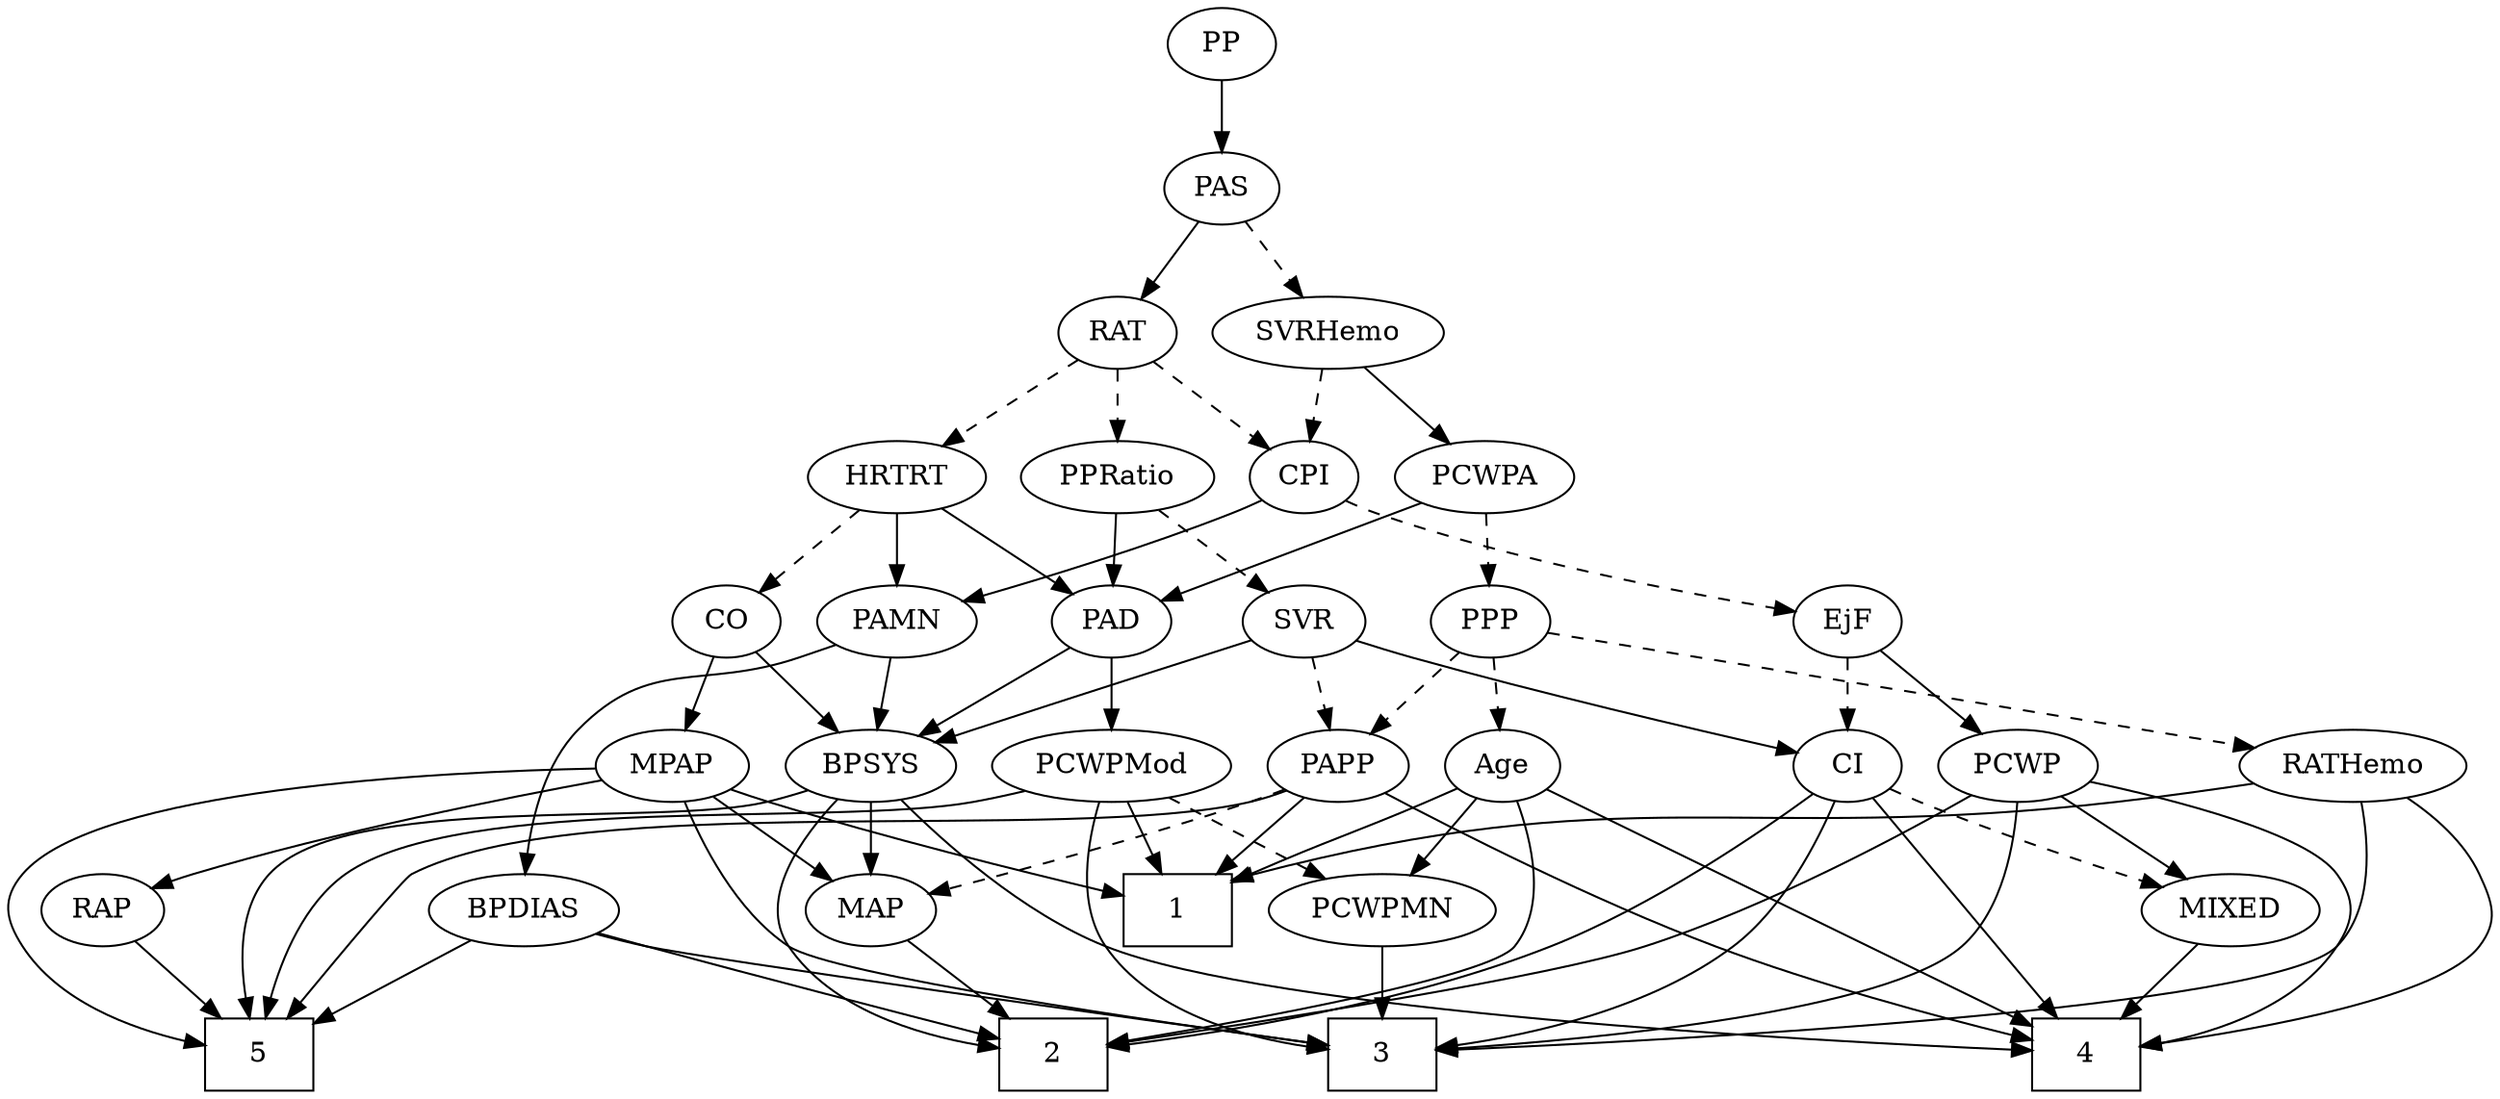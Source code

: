 strict digraph {
	graph [bb="0,0,1198.4,540"];
	node [label="\N"];
	1	[height=0.5,
		pos="633.25,90",
		shape=box,
		width=0.75];
	2	[height=0.5,
		pos="706.25,18",
		shape=box,
		width=0.75];
	3	[height=0.5,
		pos="538.25,18",
		shape=box,
		width=0.75];
	4	[height=0.5,
		pos="232.25,18",
		shape=box,
		width=0.75];
	5	[height=0.5,
		pos="1079.2,18",
		shape=box,
		width=0.75];
	Age	[height=0.5,
		pos="538.25,162",
		width=0.75];
	Age -> 1	[pos="e,609.85,108.24 555.67,148.16 568.51,138.7 586.32,125.58 601.64,114.29",
		style=solid];
	Age -> 2	[pos="e,678.93,23.439 519.85,148.74 495.69,131.15 458.62,97.995 479.25,72 491.05,57.128 607.51,35.583 668.86,25.137",
		style=solid];
	Age -> 4	[pos="e,259.35,33.569 514.99,152.18 488.8,142.08 445.06,124.78 408.25,108 359.06,85.579 303.59,56.959 268.31,38.317",
		style=solid];
	PCWPMN	[height=0.5,
		pos="538.25,90",
		width=1.3902];
	Age -> PCWPMN	[pos="e,538.25,108.1 538.25,143.7 538.25,135.98 538.25,126.71 538.25,118.11",
		style=solid];
	EjF	[height=0.5,
		pos="308.25,234",
		width=0.75];
	PCWP	[height=0.5,
		pos="194.25,162",
		width=0.97491];
	EjF -> PCWP	[pos="e,216.02,176.37 288.91,221.13 271.31,210.32 245.05,194.19 224.65,181.66",
		style=solid];
	CI	[height=0.5,
		pos="308.25,162",
		width=0.75];
	EjF -> CI	[pos="e,308.25,180.1 308.25,215.7 308.25,207.98 308.25,198.71 308.25,190.11",
		style=dashed];
	RAP	[height=0.5,
		pos="1154.2,90",
		width=0.77632];
	RAP -> 5	[pos="e,1097.6,36.113 1139.1,74.834 1129.3,65.746 1116.4,53.71 1105.1,43.141",
		style=solid];
	MIXED	[height=0.5,
		pos="126.25,90",
		width=1.1193];
	MIXED -> 4	[pos="e,206.46,36.032 147.95,74.666 162.26,65.216 181.32,52.635 197.69,41.824",
		style=solid];
	MPAP	[height=0.5,
		pos="919.25,162",
		width=0.97491];
	MPAP -> 1	[pos="e,660.55,95.77 892.21,150.31 886.03,148.06 879.46,145.82 873.25,144 802.49,123.22 717.89,106.34 670.39,97.568",
		style=solid];
	MPAP -> 3	[pos="e,565.3,22.529 921.11,143.85 922.26,123.63 920.71,90.426 901.25,72 895.33,66.399 666.9,35.884 575.49,23.866",
		style=solid];
	MPAP -> 5	[pos="e,1106.4,23.39 954.16,159.52 1020.7,155.88 1161.6,144.02 1191.2,108 1201.4,95.652 1199.8,85.519 1191.2,72 1174.9,46.167 1142.2,32.682 \
1116.3,25.796",
		style=solid];
	MPAP -> RAP	[pos="e,1131.3,100.84 950.67,153.57 989.15,144.19 1056.1,126.99 1112.2,108 1115.4,106.94 1118.6,105.77 1121.8,104.56",
		style=solid];
	MAP	[height=0.5,
		pos="861.25,90",
		width=0.84854];
	MPAP -> MAP	[pos="e,874.36,106.82 906.09,145.12 898.67,136.17 889.26,124.81 880.98,114.81",
		style=solid];
	BPSYS	[height=0.5,
		pos="826.25,162",
		width=1.0471];
	BPSYS -> 2	[pos="e,733.52,34.927 819.85,144.23 812.05,125.26 797.48,94.129 778.25,72 767.91,60.101 754.44,49.302 741.95,40.602",
		style=solid];
	BPSYS -> 4	[pos="e,259.43,20.891 806.64,146.45 778.05,126.07 722.52,89.546 669.25,72 595.15,47.592 361.29,28.406 269.63,21.637",
		style=solid];
	BPSYS -> 5	[pos="e,1083.9,36.061 855.04,150.18 861.62,147.94 868.63,145.74 875.25,144 962.19,121.2 1014.7,175.34 1074.2,108 1088.9,91.391 1088.7,\
65.501 1085.7,45.918",
		style=solid];
	BPSYS -> MAP	[pos="e,853.01,107.47 834.54,144.41 838.68,136.13 843.79,125.92 848.42,116.66",
		style=solid];
	PAD	[height=0.5,
		pos="718.25,234",
		width=0.79437];
	PAD -> BPSYS	[pos="e,804.89,176.85 737.56,220.49 753.9,209.89 777.59,194.54 796.38,182.36",
		style=solid];
	PCWPMod	[height=0.5,
		pos="718.25,162",
		width=1.4443];
	PAD -> PCWPMod	[pos="e,718.25,180.1 718.25,215.7 718.25,207.98 718.25,198.71 718.25,190.11",
		style=solid];
	CO	[height=0.5,
		pos="812.25,234",
		width=0.75];
	CO -> MPAP	[pos="e,898.26,176.73 830.89,220.81 847.12,210.19 870.93,194.61 889.75,182.3",
		style=solid];
	CO -> BPSYS	[pos="e,822.79,180.28 815.64,216.05 817.18,208.35 819.04,199.03 820.78,190.36",
		style=solid];
	PAS	[height=0.5,
		pos="667.25,450",
		width=0.75];
	RAT	[height=0.5,
		pos="715.25,378",
		width=0.75827];
	PAS -> RAT	[pos="e,704.4,394.82 678.14,433.12 684.22,424.26 691.91,413.04 698.71,403.12",
		style=solid];
	SVRHemo	[height=0.5,
		pos="620.25,378",
		width=1.3902];
	PAS -> SVRHemo	[pos="e,631.53,395.8 656.58,433.12 650.86,424.59 643.67,413.89 637.2,404.25",
		style=dashed];
	PAMN	[height=0.5,
		pos="893.25,234",
		width=1.011];
	PAMN -> BPSYS	[pos="e,841.54,178.98 878.38,217.46 869.65,208.35 858.46,196.65 848.68,186.43",
		style=solid];
	BPDIAS	[height=0.5,
		pos="990.25,90",
		width=1.1735];
	PAMN -> BPDIAS	[pos="e,988.27,108.11 917.16,220.19 932.38,210.9 951.4,197.01 963.25,180 976.12,161.53 982.98,136.78 986.56,118.07",
		style=solid];
	RATHemo	[height=0.5,
		pos="56.248,162",
		width=1.3721];
	RATHemo -> 1	[pos="e,606.12,105.05 98.224,152.5 114.43,149.45 133.15,146.23 150.25,144 344.6,118.66 402.75,158.04 596.2,107.68",
		style=solid];
	RATHemo -> 3	[pos="e,511.04,20.327 54.937,143.69 54.437,123.3 57.079,89.933 77.248,72 108.75,43.989 396.92,26.352 500.98,20.85",
		style=solid];
	RATHemo -> 4	[pos="e,204.87,21.269 36.403,145.28 15.393,126.74 -12.356,95.473 6.2484,72 29.343,42.862 136.55,28.194 194.63,22.274",
		style=solid];
	CPI	[height=0.5,
		pos="630.25,306",
		width=0.75];
	CPI -> EjF	[pos="e,334.83,237.61 609.68,294.17 604.73,291.88 599.38,289.66 594.25,288 507.11,259.88 399.94,245 344.82,238.72",
		style=dashed];
	CPI -> PAMN	[pos="e,865.89,246.16 650.83,294.22 655.79,291.92 661.13,289.69 666.25,288 744.56,262.2 768.96,274.65 848.25,252 850.87,251.25 853.55,\
250.42 856.24,249.53",
		style=solid];
	RAT -> CPI	[pos="e,646.59,320.46 698.86,363.5 686.28,353.14 668.71,338.67 654.5,326.97",
		style=dashed];
	PPRatio	[height=0.5,
		pos="715.25,306",
		width=1.1013];
	RAT -> PPRatio	[pos="e,715.25,324.1 715.25,359.7 715.25,351.98 715.25,342.71 715.25,334.11",
		style=dashed];
	HRTRT	[height=0.5,
		pos="812.25,306",
		width=1.1013];
	RAT -> HRTRT	[pos="e,791.88,321.7 733.04,364.16 747.2,353.94 767.29,339.44 783.69,327.61",
		style=dashed];
	SVR	[height=0.5,
		pos="630.25,234",
		width=0.77632];
	SVR -> BPSYS	[pos="e,797.17,173.54 654.26,224.5 683.72,214.07 735.19,195.81 779.25,180 781.97,179.02 784.77,178.02 787.6,177",
		style=solid];
	SVR -> CI	[pos="e,334.33,167.18 605.95,224.73 596.71,221.75 586.06,218.51 576.25,216 494.14,195.02 396.08,177.51 344.34,168.84",
		style=solid];
	PAPP	[height=0.5,
		pos="616.25,162",
		width=0.88464];
	SVR -> PAPP	[pos="e,619.7,180.28 626.86,216.05 625.32,208.35 623.45,199.03 621.72,190.36",
		style=dashed];
	PCWPMod -> 1	[pos="e,653.94,108.04 698.96,145.12 687.95,136.05 673.94,124.51 661.69,114.42",
		style=solid];
	PCWPMod -> 3	[pos="e,565.45,24.328 712.84,144.01 705.75,124.24 691.54,91.789 669.25,72 642.53,48.283 603.82,34.399 575.41,26.835",
		style=solid];
	PCWPMod -> 5	[pos="e,1077,36.155 756.13,149.59 763.74,147.54 771.71,145.56 779.25,144 836.8,132.08 994.53,143.66 1041.2,108 1060.7,93.157 1070.3,66.404 \
1075,46.092",
		style=solid];
	PCWPMod -> PCWPMN	[pos="e,570.9,103.7 684.81,148 655.33,136.53 612.22,119.77 580.39,107.39",
		style=dashed];
	PCWPA	[height=0.5,
		pos="543.25,306",
		width=1.1555];
	PCWPA -> PAD	[pos="e,694.6,244.46 572.93,293.13 604.04,280.68 652.8,261.18 685.13,248.25",
		style=solid];
	PPP	[height=0.5,
		pos="540.25,234",
		width=0.75];
	PCWPA -> PPP	[pos="e,540.98,252.1 542.51,287.7 542.18,279.98 541.78,270.71 541.41,262.11",
		style=dashed];
	PCWPMN -> 3	[pos="e,538.25,36.104 538.25,71.697 538.25,63.983 538.25,54.712 538.25,46.112",
		style=solid];
	SVRHemo -> CPI	[pos="e,627.8,324.1 622.72,359.7 623.82,351.98 625.15,342.71 626.38,334.11",
		style=dashed];
	SVRHemo -> PCWPA	[pos="e,560.39,322.58 602.78,361.12 592.47,351.74 579.25,339.73 567.89,329.41",
		style=solid];
	BPDIAS -> 2	[pos="e,733.42,24.705 957.19,78.567 949.67,76.306 941.71,73.997 934.25,72 867.42,54.11 788.65,36.576 743.37,26.836",
		style=solid];
	BPDIAS -> 3	[pos="e,565.26,22.494 957.91,78.213 950.22,75.917 941.99,73.682 934.25,72 916.77,68.204 670.37,36.117 575.3,23.794",
		style=solid];
	BPDIAS -> 5	[pos="e,1057.5,36.127 1009.6,73.811 1021.2,64.621 1036.4,52.713 1049.6,42.345",
		style=solid];
	MAP -> 2	[pos="e,733.41,31.266 837.71,78.369 812.52,66.995 772.24,48.805 742.9,35.554",
		style=solid];
	PP	[height=0.5,
		pos="667.25,522",
		width=0.75];
	PP -> PAS	[pos="e,667.25,468.1 667.25,503.7 667.25,495.98 667.25,486.71 667.25,478.11",
		style=solid];
	PPP -> Age	[pos="e,538.74,180.1 539.75,215.7 539.53,207.98 539.27,198.71 539.02,190.11",
		style=dashed];
	PPP -> RATHemo	[pos="e,99.233,171.18 513.71,229.8 450.58,222.1 286.58,201.58 150.25,180 136.93,177.89 122.6,175.41 109.23,173",
		style=dashed];
	PPP -> PAPP	[pos="e,600.37,177.63 555.63,218.83 566.3,209 580.72,195.72 592.82,184.58",
		style=dashed];
	PPRatio -> PAD	[pos="e,717.52,252.1 715.99,287.7 716.32,279.98 716.72,270.71 717.09,262.11",
		style=solid];
	PPRatio -> SVR	[pos="e,646.93,248.74 696.8,289.81 684.51,279.69 668.22,266.27 654.83,255.24",
		style=dashed];
	PCWP -> 2	[pos="e,679.24,22.633 217.14,148.3 253.11,128.89 325.55,92.001 391.25,72 442.83,56.299 597.77,33.874 669.31,23.997",
		style=solid];
	PCWP -> 3	[pos="e,511.08,21.478 201.11,144.22 210.41,123.72 229.05,89.589 256.25,72 296.25,46.129 433.9,29.331 500.95,22.49",
		style=solid];
	PCWP -> 4	[pos="e,205.13,19.345 161.1,155.97 133.42,149.83 95.617,136.49 77.248,108 68.578,94.553 67.943,85.016 77.248,72 103.82,34.835 158.08,23.443 \
194.81,20.113",
		style=solid];
	PCWP -> MIXED	[pos="e,141.77,106.98 179.16,145.46 170.3,136.35 158.94,124.65 149.01,114.43",
		style=solid];
	CI -> 2	[pos="e,679.1,22.444 326.6,148.46 355.48,129.27 413.88,92.675 468.25,72 536.67,45.983 621.25,30.931 668.94,23.902",
		style=solid];
	CI -> 3	[pos="e,511.18,22.553 308.02,143.74 308.72,123.71 313.01,91.013 332.25,72 355.95,48.574 448.61,31.838 501.22,24.001",
		style=solid];
	CI -> 4	[pos="e,241.57,36.425 299.53,144.71 286.57,120.49 262.08,74.731 246.49,45.609",
		style=solid];
	CI -> MIXED	[pos="e,155.73,102.34 285.2,152.13 254.99,140.52 201.58,119.97 165.08,105.94",
		style=dashed];
	PAPP -> 1	[pos="e,629.05,108.28 620.36,144.05 622.26,136.26 624.55,126.82 626.67,118.08",
		style=solid];
	PAPP -> 4	[pos="e,259.43,28.119 590.97,150.66 585.46,148.44 579.67,146.12 574.25,144 532.21,127.53 521.44,124.07 479.25,108 437.44,92.074 427.28,\
87.324 385.25,72 345.69,57.577 300.04,41.887 268.98,31.351",
		style=solid];
	PAPP -> 5	[pos="e,1052,22.694 639.01,149.25 676.23,130.48 752.81,93.63 821.25,72 897.98,47.751 991.14,31.795 1041.9,24.19",
		style=solid];
	PAPP -> MAP	[pos="e,832.84,97.068 640.75,150.19 646.14,148 651.84,145.81 657.25,144 714.02,124.96 781.56,108.61 822.91,99.284",
		style=dashed];
	HRTRT -> PAD	[pos="e,735.94,248.17 792.31,290.15 778.35,279.75 759.55,265.75 744.38,254.46",
		style=solid];
	HRTRT -> CO	[pos="e,812.25,252.1 812.25,287.7 812.25,279.98 812.25,270.71 812.25,262.11",
		style=dashed];
	HRTRT -> PAMN	[pos="e,875.99,249.92 829.82,289.81 841.05,280.11 855.77,267.39 868.2,256.64",
		style=solid];
}
